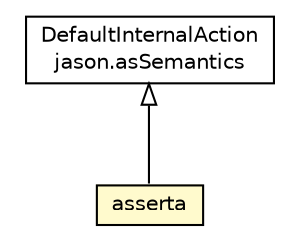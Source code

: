#!/usr/local/bin/dot
#
# Class diagram 
# Generated by UMLGraph version R5_6 (http://www.umlgraph.org/)
#

digraph G {
	edge [fontname="Helvetica",fontsize=10,labelfontname="Helvetica",labelfontsize=10];
	node [fontname="Helvetica",fontsize=10,shape=plaintext];
	nodesep=0.25;
	ranksep=0.5;
	// jason.asSemantics.DefaultInternalAction
	c76070 [label=<<table title="jason.asSemantics.DefaultInternalAction" border="0" cellborder="1" cellspacing="0" cellpadding="2" port="p" href="../asSemantics/DefaultInternalAction.html">
		<tr><td><table border="0" cellspacing="0" cellpadding="1">
<tr><td align="center" balign="center"> DefaultInternalAction </td></tr>
<tr><td align="center" balign="center"> jason.asSemantics </td></tr>
		</table></td></tr>
		</table>>, URL="../asSemantics/DefaultInternalAction.html", fontname="Helvetica", fontcolor="black", fontsize=10.0];
	// jason.stdlib.asserta
	c76346 [label=<<table title="jason.stdlib.asserta" border="0" cellborder="1" cellspacing="0" cellpadding="2" port="p" bgcolor="lemonChiffon" href="./asserta.html">
		<tr><td><table border="0" cellspacing="0" cellpadding="1">
<tr><td align="center" balign="center"> asserta </td></tr>
		</table></td></tr>
		</table>>, URL="./asserta.html", fontname="Helvetica", fontcolor="black", fontsize=10.0];
	//jason.stdlib.asserta extends jason.asSemantics.DefaultInternalAction
	c76070:p -> c76346:p [dir=back,arrowtail=empty];
}


